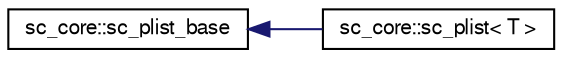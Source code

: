 digraph "Graphical Class Hierarchy"
{
  edge [fontname="FreeSans",fontsize="10",labelfontname="FreeSans",labelfontsize="10"];
  node [fontname="FreeSans",fontsize="10",shape=record];
  rankdir="LR";
  Node0 [label="sc_core::sc_plist_base",height=0.2,width=0.4,color="black", fillcolor="white", style="filled",URL="$a02072.html"];
  Node0 -> Node1 [dir="back",color="midnightblue",fontsize="10",style="solid",fontname="FreeSans"];
  Node1 [label="sc_core::sc_plist\< T \>",height=0.2,width=0.4,color="black", fillcolor="white", style="filled",URL="$a01968.html"];
}
